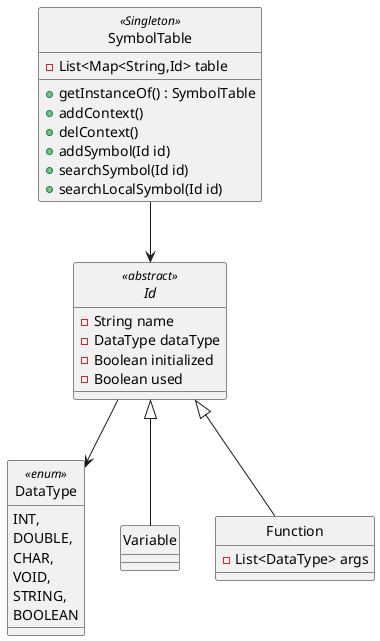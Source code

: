 @startuml SymbolTable

hide circle

class SymbolTable <<Singleton>> {
    - List<Map<String,Id> table 
    + getInstanceOf() : SymbolTable
    + addContext()
    + delContext()
    + addSymbol(Id id)
    + searchSymbol(Id id)
    + searchLocalSymbol(Id id)
}

enum DataType <<enum>> {
    INT,
    DOUBLE,
    CHAR,
    VOID, 
    STRING,
    BOOLEAN
}

abstract class Id <<abstract>> {
    - String name
    - DataType dataType
    - Boolean initialized
    - Boolean used
}

class Variable {}

class Function {
    - List<DataType> args
}

SymbolTable --> Id

Id <|-- Variable
Id <|-- Function
Id --> DataType
@enduml